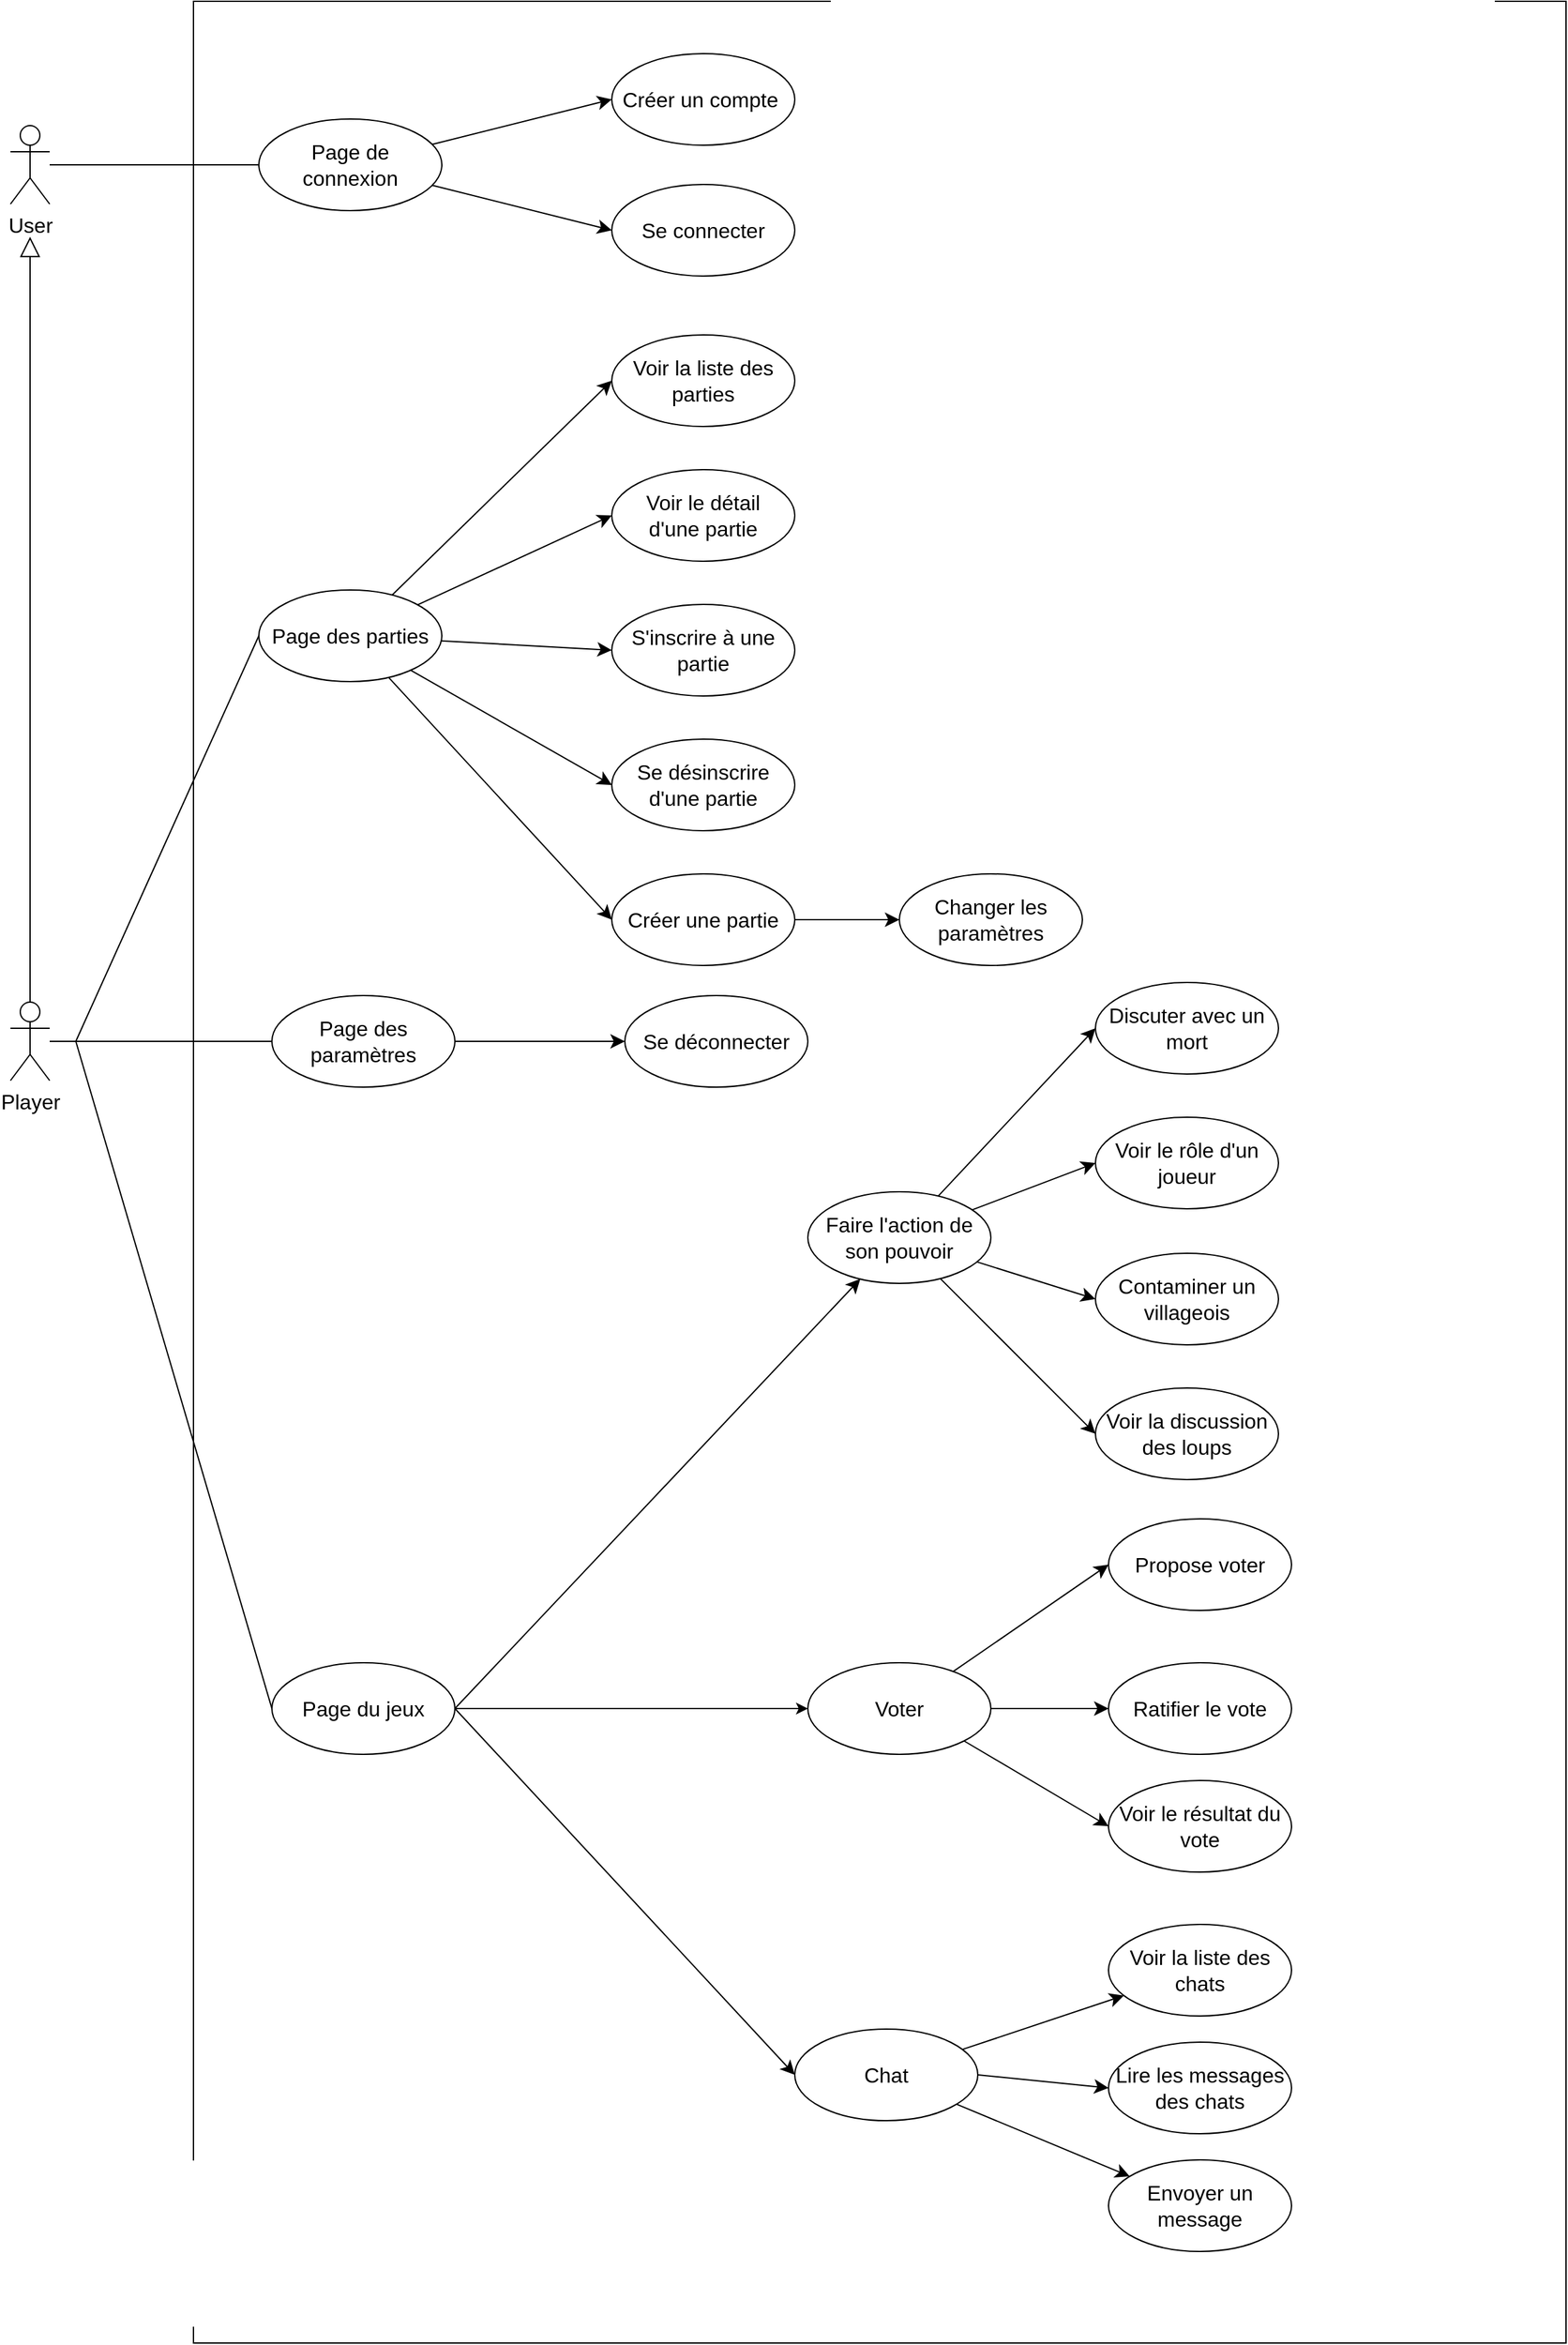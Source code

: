 <mxfile>
    <diagram name="Page-1" id="aSOdbRMpBCBLWnjGmdwC">
        <mxGraphModel dx="1983" dy="1583" grid="1" gridSize="10" guides="1" tooltips="1" connect="1" arrows="1" fold="1" page="1" pageScale="1" pageWidth="850" pageHeight="1100" math="0" shadow="0">
            <root>
                <mxCell id="0"/>
                <mxCell id="1" parent="0"/>
                <mxCell id="16" value="" style="html=1;whiteSpace=wrap;fontSize=16;container=0;" parent="1" vertex="1">
                    <mxGeometry x="1120" y="110" width="1050" height="1790" as="geometry"/>
                </mxCell>
                <mxCell id="18" style="edgeStyle=none;curved=1;rounded=0;orthogonalLoop=1;jettySize=auto;html=1;entryX=0;entryY=0.5;entryDx=0;entryDy=0;fontSize=12;startSize=8;endSize=8;endArrow=none;endFill=0;" parent="1" target="57" edge="1">
                    <mxGeometry relative="1" as="geometry">
                        <mxPoint x="1030" y="905" as="sourcePoint"/>
                    </mxGeometry>
                </mxCell>
                <mxCell id="22" style="edgeStyle=none;curved=1;rounded=0;orthogonalLoop=1;jettySize=auto;html=1;entryX=0;entryY=0.5;entryDx=0;entryDy=0;fontSize=12;startSize=8;endSize=8;endArrow=none;endFill=0;" parent="1" target="30" edge="1">
                    <mxGeometry relative="1" as="geometry">
                        <mxPoint x="1030" y="905" as="sourcePoint"/>
                    </mxGeometry>
                </mxCell>
                <mxCell id="201" style="edgeStyle=none;html=1;exitX=0.5;exitY=0;exitDx=0;exitDy=0;exitPerimeter=0;endArrow=block;endFill=0;endSize=13;" parent="1" source="23" edge="1">
                    <mxGeometry relative="1" as="geometry">
                        <Array as="points"/>
                        <mxPoint x="995" y="290" as="targetPoint"/>
                    </mxGeometry>
                </mxCell>
                <mxCell id="23" value="Player" style="shape=umlActor;verticalLabelPosition=bottom;verticalAlign=top;html=1;fontSize=16;container=0;" parent="1" vertex="1">
                    <mxGeometry x="980" y="875" width="30" height="60" as="geometry"/>
                </mxCell>
                <mxCell id="20" style="edgeStyle=none;curved=1;rounded=0;orthogonalLoop=1;jettySize=auto;html=1;entryX=0;entryY=0.5;entryDx=0;entryDy=0;fontSize=12;startSize=8;endSize=8;endArrow=none;endFill=0;" parent="1" source="23" target="46" edge="1">
                    <mxGeometry relative="1" as="geometry"/>
                </mxCell>
                <mxCell id="74" style="edgeStyle=none;html=1;entryX=0;entryY=0.5;entryDx=0;entryDy=0;endArrow=none;endFill=0;" parent="1" target="80" edge="1">
                    <mxGeometry relative="1" as="geometry">
                        <mxPoint x="1040" y="1695.0" as="sourcePoint"/>
                    </mxGeometry>
                </mxCell>
                <mxCell id="76" style="edgeStyle=none;html=1;entryX=0;entryY=0.5;entryDx=0;entryDy=0;dashed=1;dashPattern=8 8;endArrow=none;endFill=0;startArrow=classic;startFill=1;" parent="1" target="83" edge="1">
                    <mxGeometry relative="1" as="geometry">
                        <mxPoint x="1310.0" y="1695.0" as="sourcePoint"/>
                    </mxGeometry>
                </mxCell>
                <mxCell id="77" value="&amp;lt;&amp;lt; include &amp;gt;&amp;gt;" style="edgeLabel;html=1;align=center;verticalAlign=middle;resizable=0;points=[];container=0;" parent="76" vertex="1" connectable="0">
                    <mxGeometry x="-0.005" y="-3" relative="1" as="geometry">
                        <mxPoint x="1" y="-18" as="offset"/>
                    </mxGeometry>
                </mxCell>
                <mxCell id="192" style="edgeStyle=none;html=1;entryX=0;entryY=0.5;entryDx=0;entryDy=0;startArrow=none;startFill=0;endArrow=classic;endFill=1;startSize=8;endSize=8;" parent="1" source="84" target="190" edge="1">
                    <mxGeometry relative="1" as="geometry"/>
                </mxCell>
                <mxCell id="193" style="edgeStyle=none;html=1;entryX=0;entryY=0.5;entryDx=0;entryDy=0;startArrow=none;startFill=0;endArrow=classic;endFill=1;startSize=8;endSize=8;" parent="1" source="84" target="191" edge="1">
                    <mxGeometry relative="1" as="geometry"/>
                </mxCell>
                <mxCell id="84" value="Voter" style="ellipse;whiteSpace=wrap;html=1;fontSize=16;container=0;" parent="1" vertex="1">
                    <mxGeometry x="1590" y="1380" width="140" height="70" as="geometry"/>
                </mxCell>
                <mxCell id="85" style="edgeStyle=none;html=1;entryX=0;entryY=0.5;entryDx=0;entryDy=0;endArrow=classic;endFill=1;exitX=1;exitY=0.5;exitDx=0;exitDy=0;" parent="1" source="30" target="84" edge="1">
                    <mxGeometry relative="1" as="geometry"/>
                </mxCell>
                <mxCell id="89" style="edgeStyle=none;html=1;entryX=0;entryY=0.5;entryDx=0;entryDy=0;endArrow=none;endFill=0;" parent="1" source="88" target="71" edge="1">
                    <mxGeometry relative="1" as="geometry"/>
                </mxCell>
                <mxCell id="88" value="User" style="shape=umlActor;verticalLabelPosition=bottom;verticalAlign=top;html=1;fontSize=16;container=0;" parent="1" vertex="1">
                    <mxGeometry x="980" y="205" width="30" height="60" as="geometry"/>
                </mxCell>
                <mxCell id="200" style="edgeStyle=none;html=1;exitX=0;exitY=0.5;exitDx=0;exitDy=0;entryX=1;entryY=1;entryDx=0;entryDy=0;endArrow=none;endFill=0;startSize=8;endSize=8;startArrow=classic;startFill=1;" parent="1" source="198" target="84" edge="1">
                    <mxGeometry relative="1" as="geometry"/>
                </mxCell>
                <mxCell id="198" value="Voir le résultat du vote" style="ellipse;whiteSpace=wrap;html=1;fontSize=16;fillColor=default;container=0;" parent="1" vertex="1">
                    <mxGeometry x="1820" y="1470" width="140" height="70" as="geometry"/>
                </mxCell>
                <mxCell id="49" value="Voir la liste des parties" style="ellipse;whiteSpace=wrap;html=1;fontSize=16;container=0;" parent="1" vertex="1">
                    <mxGeometry x="1440" y="365" width="140" height="70" as="geometry"/>
                </mxCell>
                <mxCell id="50" value="Voir le détail &lt;br&gt;d'une partie" style="ellipse;whiteSpace=wrap;html=1;fontSize=16;container=0;" parent="1" vertex="1">
                    <mxGeometry x="1440" y="468" width="140" height="70" as="geometry"/>
                </mxCell>
                <mxCell id="51" value="S'inscrire à une partie" style="ellipse;whiteSpace=wrap;html=1;fontSize=16;container=0;" parent="1" vertex="1">
                    <mxGeometry x="1440" y="571" width="140" height="70" as="geometry"/>
                </mxCell>
                <mxCell id="52" value="Se désinscrire &lt;br&gt;d'une partie" style="ellipse;whiteSpace=wrap;html=1;fontSize=16;container=0;" parent="1" vertex="1">
                    <mxGeometry x="1440" y="674" width="140" height="70" as="geometry"/>
                </mxCell>
                <mxCell id="53" value="Créer une partie" style="ellipse;whiteSpace=wrap;html=1;fontSize=16;container=0;" parent="1" vertex="1">
                    <mxGeometry x="1440" y="777" width="140" height="70" as="geometry"/>
                </mxCell>
                <mxCell id="54" value="Changer les paramètres" style="ellipse;whiteSpace=wrap;html=1;fontSize=16;container=0;" parent="1" vertex="1">
                    <mxGeometry x="1660" y="777" width="140" height="70" as="geometry"/>
                </mxCell>
                <mxCell id="57" value="Page des parties" style="ellipse;whiteSpace=wrap;html=1;fontSize=16;container=0;" parent="1" vertex="1">
                    <mxGeometry x="1170" y="560" width="140" height="70" as="geometry"/>
                </mxCell>
                <mxCell id="59" style="edgeStyle=none;curved=1;rounded=0;orthogonalLoop=1;jettySize=auto;html=1;fontSize=12;startSize=8;endSize=8;" parent="1" source="53" target="54" edge="1">
                    <mxGeometry relative="1" as="geometry"/>
                </mxCell>
                <mxCell id="60" style="edgeStyle=none;curved=1;rounded=0;orthogonalLoop=1;jettySize=auto;html=1;entryX=0;entryY=0.5;entryDx=0;entryDy=0;fontSize=12;startSize=8;endSize=8;" parent="1" source="57" target="49" edge="1">
                    <mxGeometry relative="1" as="geometry"/>
                </mxCell>
                <mxCell id="61" style="edgeStyle=none;curved=1;rounded=0;orthogonalLoop=1;jettySize=auto;html=1;entryX=0;entryY=0.5;entryDx=0;entryDy=0;fontSize=12;startSize=8;endSize=8;" parent="1" source="57" target="50" edge="1">
                    <mxGeometry relative="1" as="geometry"/>
                </mxCell>
                <mxCell id="62" style="edgeStyle=none;curved=1;rounded=0;orthogonalLoop=1;jettySize=auto;html=1;entryX=0;entryY=0.5;entryDx=0;entryDy=0;fontSize=12;startSize=8;endSize=8;" parent="1" source="57" target="51" edge="1">
                    <mxGeometry relative="1" as="geometry"/>
                </mxCell>
                <mxCell id="63" style="edgeStyle=none;curved=1;rounded=0;orthogonalLoop=1;jettySize=auto;html=1;entryX=0;entryY=0.5;entryDx=0;entryDy=0;fontSize=12;startSize=8;endSize=8;" parent="1" source="57" target="52" edge="1">
                    <mxGeometry relative="1" as="geometry"/>
                </mxCell>
                <mxCell id="64" style="edgeStyle=none;curved=1;rounded=0;orthogonalLoop=1;jettySize=auto;html=1;entryX=0;entryY=0.5;entryDx=0;entryDy=0;fontSize=12;startSize=8;endSize=8;" parent="1" source="57" target="53" edge="1">
                    <mxGeometry relative="1" as="geometry"/>
                </mxCell>
                <mxCell id="45" value="Se déconnecter" style="ellipse;whiteSpace=wrap;html=1;fontSize=16;container=0;" parent="1" vertex="1">
                    <mxGeometry x="1450" y="870" width="140" height="70" as="geometry"/>
                </mxCell>
                <mxCell id="46" value="Page des paramètres" style="ellipse;whiteSpace=wrap;html=1;fontSize=16;container=0;" parent="1" vertex="1">
                    <mxGeometry x="1180" y="870" width="140" height="70" as="geometry"/>
                </mxCell>
                <mxCell id="47" style="edgeStyle=none;curved=1;rounded=0;orthogonalLoop=1;jettySize=auto;html=1;fontSize=12;startSize=8;endSize=8;" parent="1" source="46" target="45" edge="1">
                    <mxGeometry relative="1" as="geometry"/>
                </mxCell>
                <mxCell id="25" value="Discuter avec un mort" style="ellipse;whiteSpace=wrap;html=1;fontSize=16;container=0;" parent="1" vertex="1">
                    <mxGeometry x="1810" y="860" width="140" height="70" as="geometry"/>
                </mxCell>
                <mxCell id="26" value="Faire l'action de son pouvoir" style="ellipse;whiteSpace=wrap;html=1;fontSize=16;container=0;" parent="1" vertex="1">
                    <mxGeometry x="1590" y="1020" width="140" height="70" as="geometry"/>
                </mxCell>
                <mxCell id="27" value="Voir le rôle d'un joueur" style="ellipse;whiteSpace=wrap;html=1;fontSize=16;container=0;" parent="1" vertex="1">
                    <mxGeometry x="1810" y="963" width="140" height="70" as="geometry"/>
                </mxCell>
                <mxCell id="28" value="Contaminer un villageois" style="ellipse;whiteSpace=wrap;html=1;fontSize=16;container=0;" parent="1" vertex="1">
                    <mxGeometry x="1810" y="1067" width="140" height="70" as="geometry"/>
                </mxCell>
                <mxCell id="29" value="Voir la discussion des loups" style="ellipse;whiteSpace=wrap;html=1;fontSize=16;container=0;" parent="1" vertex="1">
                    <mxGeometry x="1810" y="1170" width="140" height="70" as="geometry"/>
                </mxCell>
                <mxCell id="213" style="edgeStyle=none;html=1;exitX=1;exitY=0.5;exitDx=0;exitDy=0;entryX=0;entryY=0.5;entryDx=0;entryDy=0;startArrow=none;startFill=0;endArrow=classic;endFill=1;startSize=8;endSize=8;" edge="1" parent="1" source="30" target="203">
                    <mxGeometry relative="1" as="geometry"/>
                </mxCell>
                <mxCell id="30" value="Page du jeux" style="ellipse;whiteSpace=wrap;html=1;fontSize=16;container=0;" parent="1" vertex="1">
                    <mxGeometry x="1180" y="1380" width="140" height="70" as="geometry"/>
                </mxCell>
                <mxCell id="31" style="edgeStyle=none;curved=1;rounded=0;orthogonalLoop=1;jettySize=auto;html=1;entryX=0;entryY=0.5;entryDx=0;entryDy=0;fontSize=12;startSize=8;endSize=8;" parent="1" source="26" target="25" edge="1">
                    <mxGeometry relative="1" as="geometry"/>
                </mxCell>
                <mxCell id="32" style="edgeStyle=none;curved=1;rounded=0;orthogonalLoop=1;jettySize=auto;html=1;entryX=0;entryY=0.5;entryDx=0;entryDy=0;fontSize=12;startSize=8;endSize=8;" parent="1" source="26" target="27" edge="1">
                    <mxGeometry relative="1" as="geometry"/>
                </mxCell>
                <mxCell id="33" style="edgeStyle=none;curved=1;rounded=0;orthogonalLoop=1;jettySize=auto;html=1;entryX=0;entryY=0.5;entryDx=0;entryDy=0;fontSize=12;startSize=8;endSize=8;" parent="1" source="26" target="28" edge="1">
                    <mxGeometry relative="1" as="geometry"/>
                </mxCell>
                <mxCell id="34" style="edgeStyle=none;curved=1;rounded=0;orthogonalLoop=1;jettySize=auto;html=1;entryX=0;entryY=0.5;entryDx=0;entryDy=0;fontSize=12;startSize=8;endSize=8;" parent="1" source="26" target="29" edge="1">
                    <mxGeometry relative="1" as="geometry"/>
                </mxCell>
                <mxCell id="35" style="edgeStyle=none;curved=1;rounded=0;orthogonalLoop=1;jettySize=auto;html=1;fontSize=12;startSize=8;endSize=8;exitX=1;exitY=0.5;exitDx=0;exitDy=0;" parent="1" source="30" target="26" edge="1">
                    <mxGeometry relative="1" as="geometry"/>
                </mxCell>
                <mxCell id="191" value="Propose voter" style="ellipse;whiteSpace=wrap;html=1;fontSize=16;container=0;" parent="1" vertex="1">
                    <mxGeometry x="1820" y="1270" width="140" height="70" as="geometry"/>
                </mxCell>
                <mxCell id="190" value="Ratifier le vote" style="ellipse;whiteSpace=wrap;html=1;fontSize=16;container=0;" parent="1" vertex="1">
                    <mxGeometry x="1820" y="1380" width="140" height="70" as="geometry"/>
                </mxCell>
                <mxCell id="69" value="Créer un compte&amp;nbsp;" style="ellipse;whiteSpace=wrap;html=1;fontSize=16;container=0;" parent="1" vertex="1">
                    <mxGeometry x="1440" y="150" width="140" height="70" as="geometry"/>
                </mxCell>
                <mxCell id="70" value="Se connecter" style="ellipse;whiteSpace=wrap;html=1;fontSize=16;container=0;" parent="1" vertex="1">
                    <mxGeometry x="1440" y="250" width="140" height="70" as="geometry"/>
                </mxCell>
                <mxCell id="71" value="Page de &lt;br&gt;connexion" style="ellipse;whiteSpace=wrap;html=1;fontSize=16;container=0;" parent="1" vertex="1">
                    <mxGeometry x="1170" y="200" width="140" height="70" as="geometry"/>
                </mxCell>
                <mxCell id="72" style="edgeStyle=none;curved=1;rounded=0;orthogonalLoop=1;jettySize=auto;html=1;entryX=0;entryY=0.5;entryDx=0;entryDy=0;fontSize=12;startSize=8;endSize=8;" parent="1" source="71" target="69" edge="1">
                    <mxGeometry relative="1" as="geometry"/>
                </mxCell>
                <mxCell id="73" style="edgeStyle=none;curved=1;rounded=0;orthogonalLoop=1;jettySize=auto;html=1;entryX=0;entryY=0.5;entryDx=0;entryDy=0;fontSize=12;startSize=8;endSize=8;" parent="1" source="71" target="70" edge="1">
                    <mxGeometry relative="1" as="geometry"/>
                </mxCell>
                <mxCell id="205" value="" style="edgeStyle=none;html=1;startArrow=none;startFill=0;endArrow=classic;endFill=1;startSize=8;endSize=8;" edge="1" parent="1" source="203" target="204">
                    <mxGeometry relative="1" as="geometry"/>
                </mxCell>
                <mxCell id="210" value="" style="edgeStyle=none;html=1;startArrow=none;startFill=0;endArrow=classic;endFill=1;startSize=8;endSize=8;" edge="1" parent="1" source="203" target="209">
                    <mxGeometry relative="1" as="geometry"/>
                </mxCell>
                <mxCell id="212" style="edgeStyle=none;html=1;exitX=1;exitY=0.5;exitDx=0;exitDy=0;entryX=0;entryY=0.5;entryDx=0;entryDy=0;startArrow=none;startFill=0;endArrow=classic;endFill=1;startSize=8;endSize=8;" edge="1" parent="1" source="203" target="206">
                    <mxGeometry relative="1" as="geometry"/>
                </mxCell>
                <mxCell id="203" value="Chat" style="ellipse;whiteSpace=wrap;html=1;fontSize=16;container=0;" vertex="1" parent="1">
                    <mxGeometry x="1580" y="1660" width="140" height="70" as="geometry"/>
                </mxCell>
                <mxCell id="204" value="Voir la liste des&lt;br&gt;chats" style="ellipse;whiteSpace=wrap;html=1;fontSize=16;container=0;" vertex="1" parent="1">
                    <mxGeometry x="1820" y="1580" width="140" height="70" as="geometry"/>
                </mxCell>
                <mxCell id="206" value="Lire les messages&lt;br&gt;des chats" style="ellipse;whiteSpace=wrap;html=1;fontSize=16;container=0;" vertex="1" parent="1">
                    <mxGeometry x="1820" y="1670" width="140" height="70" as="geometry"/>
                </mxCell>
                <mxCell id="209" value="Envoyer un message" style="ellipse;whiteSpace=wrap;html=1;fontSize=16;container=0;" vertex="1" parent="1">
                    <mxGeometry x="1820" y="1760" width="140" height="70" as="geometry"/>
                </mxCell>
            </root>
        </mxGraphModel>
    </diagram>
</mxfile>